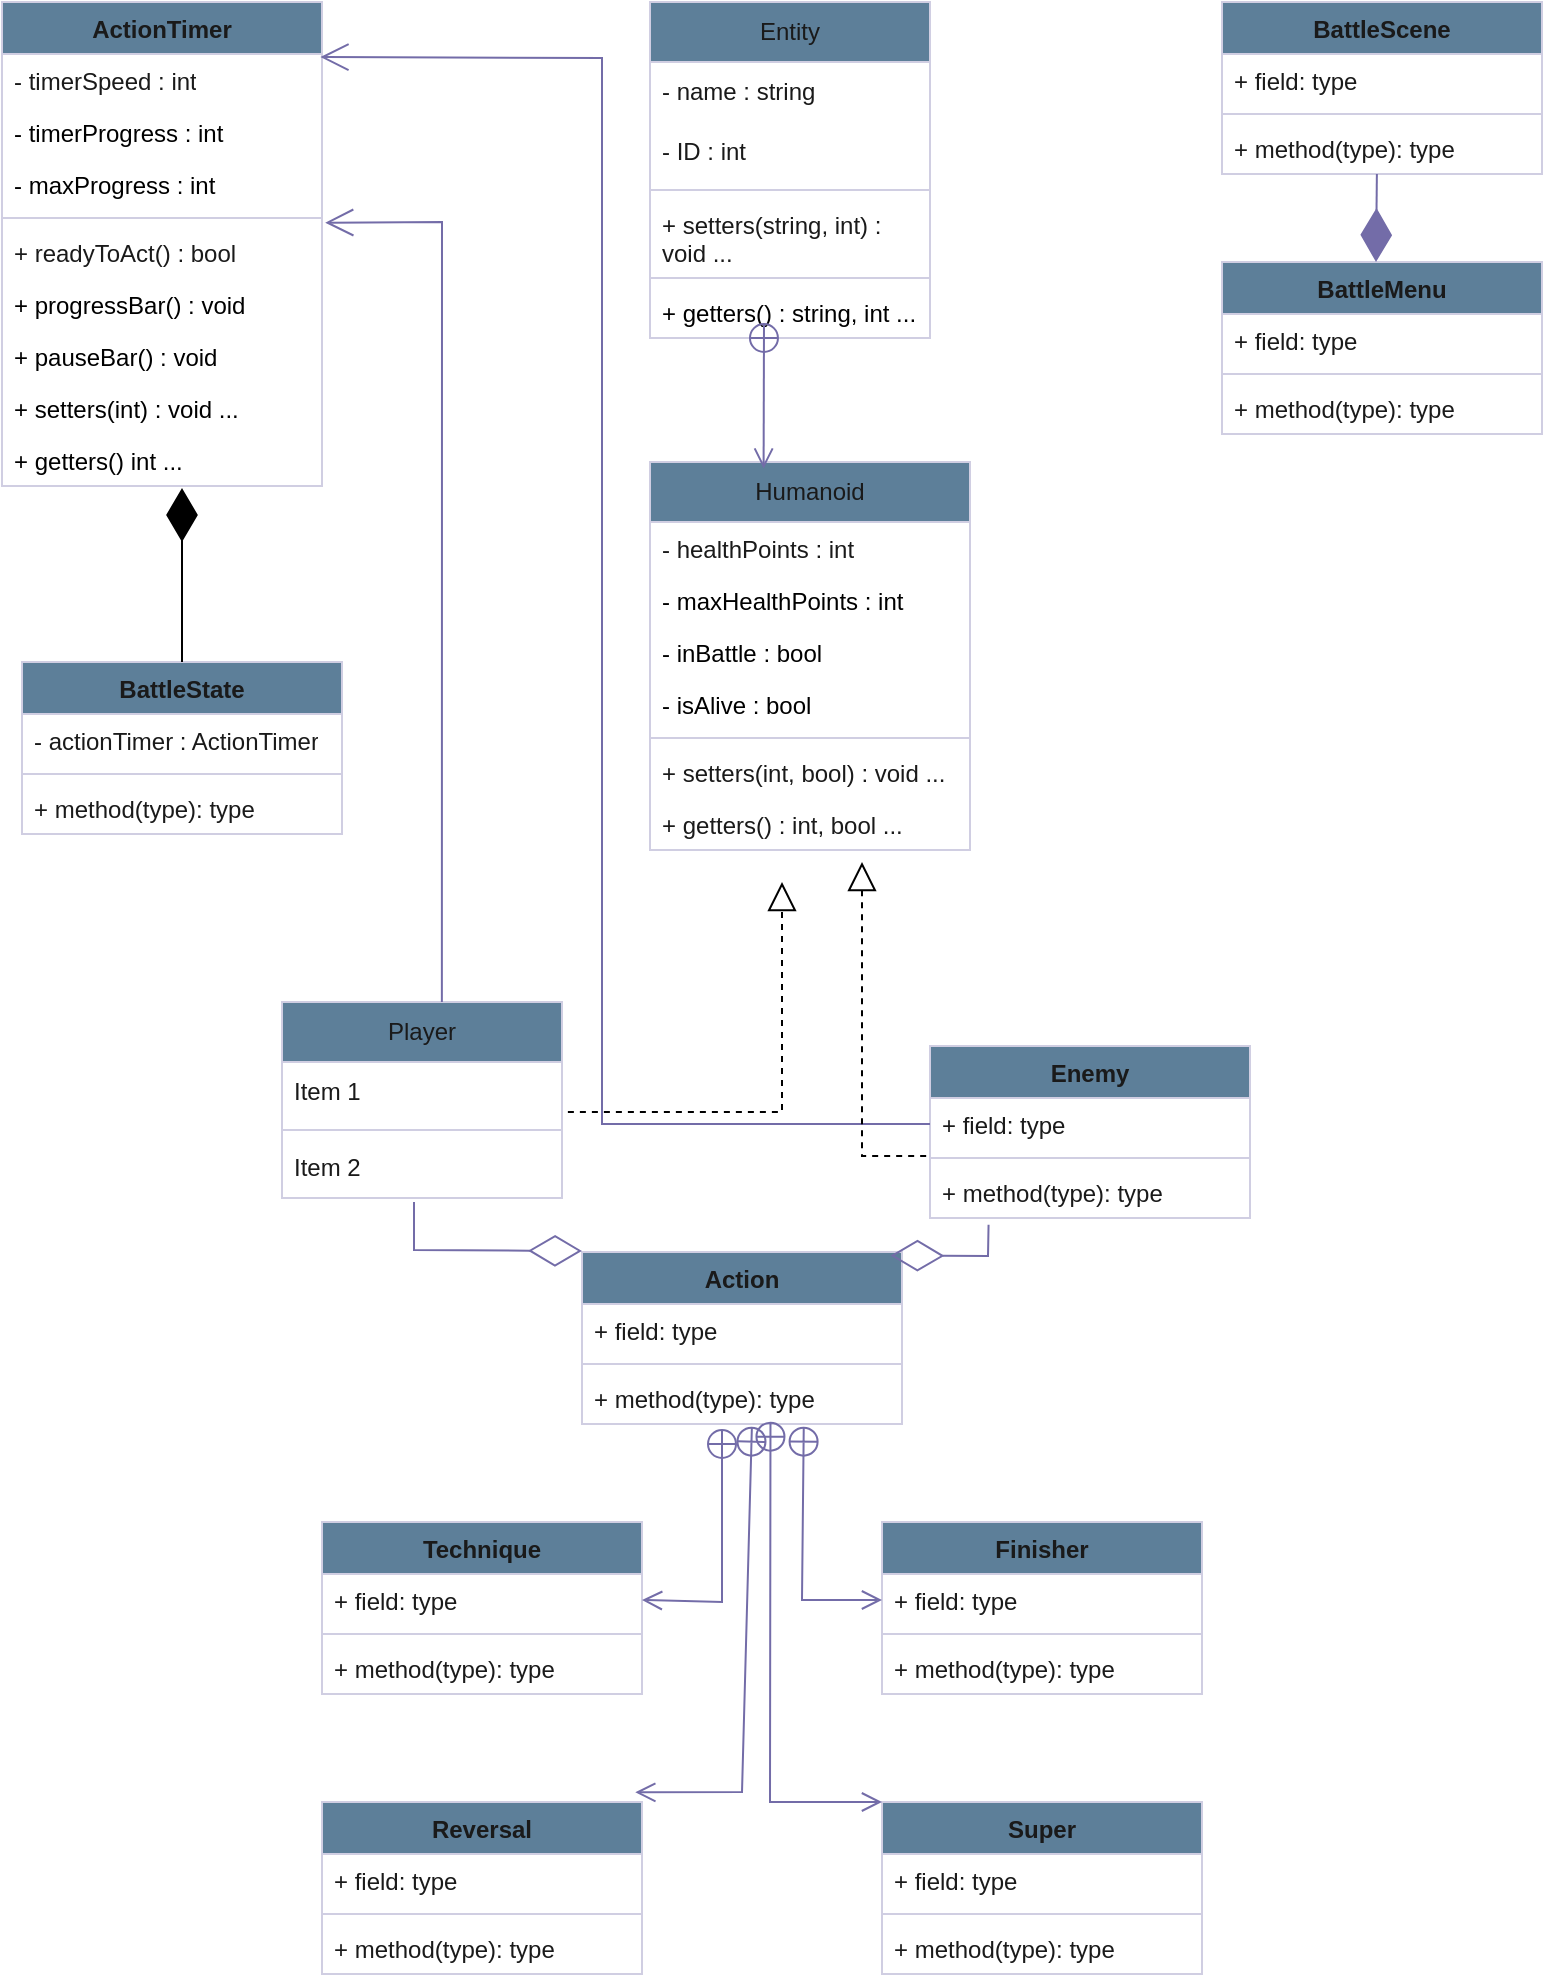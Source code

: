 <mxfile version="24.5.4" type="github">
  <diagram id="C5RBs43oDa-KdzZeNtuy" name="Page-1">
    <mxGraphModel dx="942" dy="547" grid="1" gridSize="10" guides="1" tooltips="1" connect="1" arrows="1" fold="1" page="1" pageScale="1" pageWidth="827" pageHeight="1169" math="0" shadow="0">
      <root>
        <mxCell id="WIyWlLk6GJQsqaUBKTNV-0" />
        <mxCell id="WIyWlLk6GJQsqaUBKTNV-1" parent="WIyWlLk6GJQsqaUBKTNV-0" />
        <mxCell id="9B6hqq46c9PQC_HTe1Y8-0" value="Entity" style="swimlane;fontStyle=0;childLayout=stackLayout;horizontal=1;startSize=30;horizontalStack=0;resizeParent=1;resizeParentMax=0;resizeLast=0;collapsible=1;marginBottom=0;whiteSpace=wrap;html=1;labelBackgroundColor=none;fillColor=#5D7F99;strokeColor=#D0CEE2;fontColor=#1A1A1A;" parent="WIyWlLk6GJQsqaUBKTNV-1" vertex="1">
          <mxGeometry x="344" y="20" width="140" height="168" as="geometry" />
        </mxCell>
        <mxCell id="9B6hqq46c9PQC_HTe1Y8-1" value="- name : string" style="text;strokeColor=none;fillColor=none;align=left;verticalAlign=middle;spacingLeft=4;spacingRight=4;overflow=hidden;points=[[0,0.5],[1,0.5]];portConstraint=eastwest;rotatable=0;whiteSpace=wrap;html=1;labelBackgroundColor=none;fontColor=#1A1A1A;" parent="9B6hqq46c9PQC_HTe1Y8-0" vertex="1">
          <mxGeometry y="30" width="140" height="30" as="geometry" />
        </mxCell>
        <mxCell id="9B6hqq46c9PQC_HTe1Y8-2" value="- ID : int" style="text;strokeColor=none;fillColor=none;align=left;verticalAlign=middle;spacingLeft=4;spacingRight=4;overflow=hidden;points=[[0,0.5],[1,0.5]];portConstraint=eastwest;rotatable=0;whiteSpace=wrap;html=1;labelBackgroundColor=none;fontColor=#1A1A1A;" parent="9B6hqq46c9PQC_HTe1Y8-0" vertex="1">
          <mxGeometry y="60" width="140" height="30" as="geometry" />
        </mxCell>
        <mxCell id="HBYv9vQ9jZIrCpuMSbVf-1" value="" style="line;strokeWidth=1;fillColor=none;align=left;verticalAlign=middle;spacingTop=-1;spacingLeft=3;spacingRight=3;rotatable=0;labelPosition=right;points=[];portConstraint=eastwest;strokeColor=inherit;" vertex="1" parent="9B6hqq46c9PQC_HTe1Y8-0">
          <mxGeometry y="90" width="140" height="8" as="geometry" />
        </mxCell>
        <mxCell id="9B6hqq46c9PQC_HTe1Y8-13" value="+ setters(string, int) : void ..." style="text;strokeColor=none;fillColor=none;align=left;verticalAlign=top;spacingLeft=4;spacingRight=4;overflow=hidden;rotatable=0;points=[[0,0.5],[1,0.5]];portConstraint=eastwest;whiteSpace=wrap;html=1;labelBackgroundColor=none;fontColor=#1A1A1A;" parent="9B6hqq46c9PQC_HTe1Y8-0" vertex="1">
          <mxGeometry y="98" width="140" height="36" as="geometry" />
        </mxCell>
        <mxCell id="9B6hqq46c9PQC_HTe1Y8-33" value="" style="line;strokeWidth=1;fillColor=none;align=left;verticalAlign=middle;spacingTop=-1;spacingLeft=3;spacingRight=3;rotatable=0;labelPosition=right;points=[];portConstraint=eastwest;strokeColor=inherit;fontColor=#1A1A1A;" parent="9B6hqq46c9PQC_HTe1Y8-0" vertex="1">
          <mxGeometry y="134" width="140" height="8" as="geometry" />
        </mxCell>
        <mxCell id="HBYv9vQ9jZIrCpuMSbVf-0" value="+ getters() : string, int ..." style="text;strokeColor=none;fillColor=none;align=left;verticalAlign=top;spacingLeft=4;spacingRight=4;overflow=hidden;rotatable=0;points=[[0,0.5],[1,0.5]];portConstraint=eastwest;whiteSpace=wrap;html=1;" vertex="1" parent="9B6hqq46c9PQC_HTe1Y8-0">
          <mxGeometry y="142" width="140" height="26" as="geometry" />
        </mxCell>
        <mxCell id="9B6hqq46c9PQC_HTe1Y8-4" value="Humanoid" style="swimlane;fontStyle=0;childLayout=stackLayout;horizontal=1;startSize=30;horizontalStack=0;resizeParent=1;resizeParentMax=0;resizeLast=0;collapsible=1;marginBottom=0;whiteSpace=wrap;html=1;labelBackgroundColor=none;fillColor=#5D7F99;strokeColor=#D0CEE2;fontColor=#1A1A1A;" parent="WIyWlLk6GJQsqaUBKTNV-1" vertex="1">
          <mxGeometry x="344" y="250" width="160" height="194" as="geometry" />
        </mxCell>
        <mxCell id="9B6hqq46c9PQC_HTe1Y8-12" value="- healthPoints : int" style="text;strokeColor=none;fillColor=none;align=left;verticalAlign=top;spacingLeft=4;spacingRight=4;overflow=hidden;rotatable=0;points=[[0,0.5],[1,0.5]];portConstraint=eastwest;whiteSpace=wrap;html=1;labelBackgroundColor=none;fontColor=#1A1A1A;" parent="9B6hqq46c9PQC_HTe1Y8-4" vertex="1">
          <mxGeometry y="30" width="160" height="26" as="geometry" />
        </mxCell>
        <mxCell id="HBYv9vQ9jZIrCpuMSbVf-2" value="- maxHealthPoints : int" style="text;strokeColor=none;fillColor=none;align=left;verticalAlign=top;spacingLeft=4;spacingRight=4;overflow=hidden;rotatable=0;points=[[0,0.5],[1,0.5]];portConstraint=eastwest;whiteSpace=wrap;html=1;" vertex="1" parent="9B6hqq46c9PQC_HTe1Y8-4">
          <mxGeometry y="56" width="160" height="26" as="geometry" />
        </mxCell>
        <mxCell id="HBYv9vQ9jZIrCpuMSbVf-3" value="- inBattle : bool" style="text;strokeColor=none;fillColor=none;align=left;verticalAlign=top;spacingLeft=4;spacingRight=4;overflow=hidden;rotatable=0;points=[[0,0.5],[1,0.5]];portConstraint=eastwest;whiteSpace=wrap;html=1;" vertex="1" parent="9B6hqq46c9PQC_HTe1Y8-4">
          <mxGeometry y="82" width="160" height="26" as="geometry" />
        </mxCell>
        <mxCell id="HBYv9vQ9jZIrCpuMSbVf-4" value="- isAlive : bool" style="text;strokeColor=none;fillColor=none;align=left;verticalAlign=top;spacingLeft=4;spacingRight=4;overflow=hidden;rotatable=0;points=[[0,0.5],[1,0.5]];portConstraint=eastwest;whiteSpace=wrap;html=1;" vertex="1" parent="9B6hqq46c9PQC_HTe1Y8-4">
          <mxGeometry y="108" width="160" height="26" as="geometry" />
        </mxCell>
        <mxCell id="9B6hqq46c9PQC_HTe1Y8-35" value="" style="line;strokeWidth=1;fillColor=none;align=left;verticalAlign=middle;spacingTop=-1;spacingLeft=3;spacingRight=3;rotatable=0;labelPosition=right;points=[];portConstraint=eastwest;strokeColor=inherit;fontColor=#1A1A1A;" parent="9B6hqq46c9PQC_HTe1Y8-4" vertex="1">
          <mxGeometry y="134" width="160" height="8" as="geometry" />
        </mxCell>
        <mxCell id="9B6hqq46c9PQC_HTe1Y8-19" value="+ setters(int, bool) : void ..." style="text;strokeColor=none;fillColor=none;align=left;verticalAlign=top;spacingLeft=4;spacingRight=4;overflow=hidden;rotatable=0;points=[[0,0.5],[1,0.5]];portConstraint=eastwest;whiteSpace=wrap;html=1;labelBackgroundColor=none;fontColor=#1A1A1A;" parent="9B6hqq46c9PQC_HTe1Y8-4" vertex="1">
          <mxGeometry y="142" width="160" height="26" as="geometry" />
        </mxCell>
        <mxCell id="9B6hqq46c9PQC_HTe1Y8-17" value="+ getters() : int, bool ..." style="text;strokeColor=none;fillColor=none;align=left;verticalAlign=top;spacingLeft=4;spacingRight=4;overflow=hidden;rotatable=0;points=[[0,0.5],[1,0.5]];portConstraint=eastwest;whiteSpace=wrap;html=1;labelBackgroundColor=none;fontColor=#1A1A1A;" parent="9B6hqq46c9PQC_HTe1Y8-4" vertex="1">
          <mxGeometry y="168" width="160" height="26" as="geometry" />
        </mxCell>
        <mxCell id="9B6hqq46c9PQC_HTe1Y8-8" value="Player" style="swimlane;fontStyle=0;childLayout=stackLayout;horizontal=1;startSize=30;horizontalStack=0;resizeParent=1;resizeParentMax=0;resizeLast=0;collapsible=1;marginBottom=0;whiteSpace=wrap;html=1;labelBackgroundColor=none;fillColor=#5D7F99;strokeColor=#D0CEE2;fontColor=#1A1A1A;" parent="WIyWlLk6GJQsqaUBKTNV-1" vertex="1">
          <mxGeometry x="160" y="520" width="140" height="98" as="geometry" />
        </mxCell>
        <mxCell id="9B6hqq46c9PQC_HTe1Y8-9" value="Item 1" style="text;strokeColor=none;fillColor=none;align=left;verticalAlign=middle;spacingLeft=4;spacingRight=4;overflow=hidden;points=[[0,0.5],[1,0.5]];portConstraint=eastwest;rotatable=0;whiteSpace=wrap;html=1;labelBackgroundColor=none;fontColor=#1A1A1A;" parent="9B6hqq46c9PQC_HTe1Y8-8" vertex="1">
          <mxGeometry y="30" width="140" height="30" as="geometry" />
        </mxCell>
        <mxCell id="9B6hqq46c9PQC_HTe1Y8-36" value="" style="line;strokeWidth=1;fillColor=none;align=left;verticalAlign=middle;spacingTop=-1;spacingLeft=3;spacingRight=3;rotatable=0;labelPosition=right;points=[];portConstraint=eastwest;strokeColor=inherit;fontColor=#1A1A1A;" parent="9B6hqq46c9PQC_HTe1Y8-8" vertex="1">
          <mxGeometry y="60" width="140" height="8" as="geometry" />
        </mxCell>
        <mxCell id="9B6hqq46c9PQC_HTe1Y8-10" value="Item 2" style="text;strokeColor=none;fillColor=none;align=left;verticalAlign=middle;spacingLeft=4;spacingRight=4;overflow=hidden;points=[[0,0.5],[1,0.5]];portConstraint=eastwest;rotatable=0;whiteSpace=wrap;html=1;labelBackgroundColor=none;fontColor=#1A1A1A;" parent="9B6hqq46c9PQC_HTe1Y8-8" vertex="1">
          <mxGeometry y="68" width="140" height="30" as="geometry" />
        </mxCell>
        <mxCell id="9B6hqq46c9PQC_HTe1Y8-24" value="" style="endArrow=open;startArrow=circlePlus;endFill=0;startFill=0;endSize=8;html=1;rounded=0;strokeColor=#736CA8;fontColor=#1A1A1A;entryX=0.355;entryY=0.017;entryDx=0;entryDy=0;entryPerimeter=0;" parent="WIyWlLk6GJQsqaUBKTNV-1" target="9B6hqq46c9PQC_HTe1Y8-4" edge="1">
          <mxGeometry width="160" relative="1" as="geometry">
            <mxPoint x="401" y="180" as="sourcePoint" />
            <mxPoint x="560" y="214" as="targetPoint" />
          </mxGeometry>
        </mxCell>
        <mxCell id="9B6hqq46c9PQC_HTe1Y8-25" value="BattleMenu" style="swimlane;fontStyle=1;align=center;verticalAlign=top;childLayout=stackLayout;horizontal=1;startSize=26;horizontalStack=0;resizeParent=1;resizeParentMax=0;resizeLast=0;collapsible=1;marginBottom=0;whiteSpace=wrap;html=1;strokeColor=#D0CEE2;fontColor=#1A1A1A;fillColor=#5D7F99;" parent="WIyWlLk6GJQsqaUBKTNV-1" vertex="1">
          <mxGeometry x="630" y="150" width="160" height="86" as="geometry" />
        </mxCell>
        <mxCell id="9B6hqq46c9PQC_HTe1Y8-26" value="+ field: type" style="text;strokeColor=none;fillColor=none;align=left;verticalAlign=top;spacingLeft=4;spacingRight=4;overflow=hidden;rotatable=0;points=[[0,0.5],[1,0.5]];portConstraint=eastwest;whiteSpace=wrap;html=1;fontColor=#1A1A1A;" parent="9B6hqq46c9PQC_HTe1Y8-25" vertex="1">
          <mxGeometry y="26" width="160" height="26" as="geometry" />
        </mxCell>
        <mxCell id="9B6hqq46c9PQC_HTe1Y8-27" value="" style="line;strokeWidth=1;fillColor=none;align=left;verticalAlign=middle;spacingTop=-1;spacingLeft=3;spacingRight=3;rotatable=0;labelPosition=right;points=[];portConstraint=eastwest;strokeColor=inherit;fontColor=#1A1A1A;" parent="9B6hqq46c9PQC_HTe1Y8-25" vertex="1">
          <mxGeometry y="52" width="160" height="8" as="geometry" />
        </mxCell>
        <mxCell id="9B6hqq46c9PQC_HTe1Y8-28" value="+ method(type): type" style="text;strokeColor=none;fillColor=none;align=left;verticalAlign=top;spacingLeft=4;spacingRight=4;overflow=hidden;rotatable=0;points=[[0,0.5],[1,0.5]];portConstraint=eastwest;whiteSpace=wrap;html=1;fontColor=#1A1A1A;" parent="9B6hqq46c9PQC_HTe1Y8-25" vertex="1">
          <mxGeometry y="60" width="160" height="26" as="geometry" />
        </mxCell>
        <mxCell id="9B6hqq46c9PQC_HTe1Y8-29" value="Enemy" style="swimlane;fontStyle=1;align=center;verticalAlign=top;childLayout=stackLayout;horizontal=1;startSize=26;horizontalStack=0;resizeParent=1;resizeParentMax=0;resizeLast=0;collapsible=1;marginBottom=0;whiteSpace=wrap;html=1;strokeColor=#D0CEE2;fontColor=#1A1A1A;fillColor=#5D7F99;" parent="WIyWlLk6GJQsqaUBKTNV-1" vertex="1">
          <mxGeometry x="484" y="542" width="160" height="86" as="geometry" />
        </mxCell>
        <mxCell id="9B6hqq46c9PQC_HTe1Y8-30" value="+ field: type" style="text;strokeColor=none;fillColor=none;align=left;verticalAlign=top;spacingLeft=4;spacingRight=4;overflow=hidden;rotatable=0;points=[[0,0.5],[1,0.5]];portConstraint=eastwest;whiteSpace=wrap;html=1;fontColor=#1A1A1A;" parent="9B6hqq46c9PQC_HTe1Y8-29" vertex="1">
          <mxGeometry y="26" width="160" height="26" as="geometry" />
        </mxCell>
        <mxCell id="9B6hqq46c9PQC_HTe1Y8-31" value="" style="line;strokeWidth=1;fillColor=none;align=left;verticalAlign=middle;spacingTop=-1;spacingLeft=3;spacingRight=3;rotatable=0;labelPosition=right;points=[];portConstraint=eastwest;strokeColor=inherit;fontColor=#1A1A1A;" parent="9B6hqq46c9PQC_HTe1Y8-29" vertex="1">
          <mxGeometry y="52" width="160" height="8" as="geometry" />
        </mxCell>
        <mxCell id="9B6hqq46c9PQC_HTe1Y8-32" value="+ method(type): type" style="text;strokeColor=none;fillColor=none;align=left;verticalAlign=top;spacingLeft=4;spacingRight=4;overflow=hidden;rotatable=0;points=[[0,0.5],[1,0.5]];portConstraint=eastwest;whiteSpace=wrap;html=1;fontColor=#1A1A1A;" parent="9B6hqq46c9PQC_HTe1Y8-29" vertex="1">
          <mxGeometry y="60" width="160" height="26" as="geometry" />
        </mxCell>
        <mxCell id="9B6hqq46c9PQC_HTe1Y8-37" value="ActionTimer" style="swimlane;fontStyle=1;align=center;verticalAlign=top;childLayout=stackLayout;horizontal=1;startSize=26;horizontalStack=0;resizeParent=1;resizeParentMax=0;resizeLast=0;collapsible=1;marginBottom=0;whiteSpace=wrap;html=1;strokeColor=#D0CEE2;fontColor=#1A1A1A;fillColor=#5D7F99;" parent="WIyWlLk6GJQsqaUBKTNV-1" vertex="1">
          <mxGeometry x="20" y="20" width="160" height="242" as="geometry" />
        </mxCell>
        <mxCell id="9B6hqq46c9PQC_HTe1Y8-38" value="- timerSpeed : int&lt;div&gt;&lt;br&gt;&lt;/div&gt;" style="text;strokeColor=none;fillColor=none;align=left;verticalAlign=top;spacingLeft=4;spacingRight=4;overflow=hidden;rotatable=0;points=[[0,0.5],[1,0.5]];portConstraint=eastwest;whiteSpace=wrap;html=1;fontColor=#1A1A1A;" parent="9B6hqq46c9PQC_HTe1Y8-37" vertex="1">
          <mxGeometry y="26" width="160" height="26" as="geometry" />
        </mxCell>
        <mxCell id="1IAf2qQG_lPOAag8MOb_-2" value="- timerProgress : int" style="text;strokeColor=none;fillColor=none;align=left;verticalAlign=top;spacingLeft=4;spacingRight=4;overflow=hidden;rotatable=0;points=[[0,0.5],[1,0.5]];portConstraint=eastwest;whiteSpace=wrap;html=1;" parent="9B6hqq46c9PQC_HTe1Y8-37" vertex="1">
          <mxGeometry y="52" width="160" height="26" as="geometry" />
        </mxCell>
        <mxCell id="1IAf2qQG_lPOAag8MOb_-3" value="- maxProgress : int" style="text;strokeColor=none;fillColor=none;align=left;verticalAlign=top;spacingLeft=4;spacingRight=4;overflow=hidden;rotatable=0;points=[[0,0.5],[1,0.5]];portConstraint=eastwest;whiteSpace=wrap;html=1;" parent="9B6hqq46c9PQC_HTe1Y8-37" vertex="1">
          <mxGeometry y="78" width="160" height="26" as="geometry" />
        </mxCell>
        <mxCell id="9B6hqq46c9PQC_HTe1Y8-39" value="" style="line;strokeWidth=1;fillColor=none;align=left;verticalAlign=middle;spacingTop=-1;spacingLeft=3;spacingRight=3;rotatable=0;labelPosition=right;points=[];portConstraint=eastwest;strokeColor=inherit;fontColor=#1A1A1A;" parent="9B6hqq46c9PQC_HTe1Y8-37" vertex="1">
          <mxGeometry y="104" width="160" height="8" as="geometry" />
        </mxCell>
        <mxCell id="9B6hqq46c9PQC_HTe1Y8-40" value="+ readyToAct() : bool" style="text;strokeColor=none;fillColor=none;align=left;verticalAlign=top;spacingLeft=4;spacingRight=4;overflow=hidden;rotatable=0;points=[[0,0.5],[1,0.5]];portConstraint=eastwest;whiteSpace=wrap;html=1;fontColor=#1A1A1A;" parent="9B6hqq46c9PQC_HTe1Y8-37" vertex="1">
          <mxGeometry y="112" width="160" height="26" as="geometry" />
        </mxCell>
        <mxCell id="1IAf2qQG_lPOAag8MOb_-0" value="+ progressBar() : void" style="text;strokeColor=none;fillColor=none;align=left;verticalAlign=top;spacingLeft=4;spacingRight=4;overflow=hidden;rotatable=0;points=[[0,0.5],[1,0.5]];portConstraint=eastwest;whiteSpace=wrap;html=1;" parent="9B6hqq46c9PQC_HTe1Y8-37" vertex="1">
          <mxGeometry y="138" width="160" height="26" as="geometry" />
        </mxCell>
        <mxCell id="1IAf2qQG_lPOAag8MOb_-1" value="+ pauseBar() : void" style="text;strokeColor=none;fillColor=none;align=left;verticalAlign=top;spacingLeft=4;spacingRight=4;overflow=hidden;rotatable=0;points=[[0,0.5],[1,0.5]];portConstraint=eastwest;whiteSpace=wrap;html=1;" parent="9B6hqq46c9PQC_HTe1Y8-37" vertex="1">
          <mxGeometry y="164" width="160" height="26" as="geometry" />
        </mxCell>
        <mxCell id="1IAf2qQG_lPOAag8MOb_-4" value="+ setters(int) : void ..." style="text;strokeColor=none;fillColor=none;align=left;verticalAlign=top;spacingLeft=4;spacingRight=4;overflow=hidden;rotatable=0;points=[[0,0.5],[1,0.5]];portConstraint=eastwest;whiteSpace=wrap;html=1;" parent="9B6hqq46c9PQC_HTe1Y8-37" vertex="1">
          <mxGeometry y="190" width="160" height="26" as="geometry" />
        </mxCell>
        <mxCell id="1IAf2qQG_lPOAag8MOb_-6" value="+ getters() int ..." style="text;strokeColor=none;fillColor=none;align=left;verticalAlign=top;spacingLeft=4;spacingRight=4;overflow=hidden;rotatable=0;points=[[0,0.5],[1,0.5]];portConstraint=eastwest;whiteSpace=wrap;html=1;" parent="9B6hqq46c9PQC_HTe1Y8-37" vertex="1">
          <mxGeometry y="216" width="160" height="26" as="geometry" />
        </mxCell>
        <mxCell id="9B6hqq46c9PQC_HTe1Y8-41" value="Action" style="swimlane;fontStyle=1;align=center;verticalAlign=top;childLayout=stackLayout;horizontal=1;startSize=26;horizontalStack=0;resizeParent=1;resizeParentMax=0;resizeLast=0;collapsible=1;marginBottom=0;whiteSpace=wrap;html=1;strokeColor=#D0CEE2;fontColor=#1A1A1A;fillColor=#5D7F99;" parent="WIyWlLk6GJQsqaUBKTNV-1" vertex="1">
          <mxGeometry x="310" y="645" width="160" height="86" as="geometry" />
        </mxCell>
        <mxCell id="9B6hqq46c9PQC_HTe1Y8-42" value="+ field: type" style="text;strokeColor=none;fillColor=none;align=left;verticalAlign=top;spacingLeft=4;spacingRight=4;overflow=hidden;rotatable=0;points=[[0,0.5],[1,0.5]];portConstraint=eastwest;whiteSpace=wrap;html=1;fontColor=#1A1A1A;" parent="9B6hqq46c9PQC_HTe1Y8-41" vertex="1">
          <mxGeometry y="26" width="160" height="26" as="geometry" />
        </mxCell>
        <mxCell id="9B6hqq46c9PQC_HTe1Y8-43" value="" style="line;strokeWidth=1;fillColor=none;align=left;verticalAlign=middle;spacingTop=-1;spacingLeft=3;spacingRight=3;rotatable=0;labelPosition=right;points=[];portConstraint=eastwest;strokeColor=inherit;fontColor=#1A1A1A;" parent="9B6hqq46c9PQC_HTe1Y8-41" vertex="1">
          <mxGeometry y="52" width="160" height="8" as="geometry" />
        </mxCell>
        <mxCell id="9B6hqq46c9PQC_HTe1Y8-44" value="+ method(type): type" style="text;strokeColor=none;fillColor=none;align=left;verticalAlign=top;spacingLeft=4;spacingRight=4;overflow=hidden;rotatable=0;points=[[0,0.5],[1,0.5]];portConstraint=eastwest;whiteSpace=wrap;html=1;fontColor=#1A1A1A;" parent="9B6hqq46c9PQC_HTe1Y8-41" vertex="1">
          <mxGeometry y="60" width="160" height="26" as="geometry" />
        </mxCell>
        <mxCell id="9B6hqq46c9PQC_HTe1Y8-45" value="" style="endArrow=diamondThin;endFill=0;endSize=24;html=1;rounded=0;strokeColor=#736CA8;fontColor=#1A1A1A;entryX=0;entryY=0;entryDx=0;entryDy=0;" parent="WIyWlLk6GJQsqaUBKTNV-1" edge="1">
          <mxGeometry width="160" relative="1" as="geometry">
            <mxPoint x="226" y="620" as="sourcePoint" />
            <mxPoint x="310" y="644.49" as="targetPoint" />
            <Array as="points">
              <mxPoint x="226" y="644" />
            </Array>
          </mxGeometry>
        </mxCell>
        <mxCell id="9B6hqq46c9PQC_HTe1Y8-46" value="" style="endArrow=diamondThin;endFill=0;endSize=24;html=1;rounded=0;strokeColor=#736CA8;fontColor=#1A1A1A;exitX=0.183;exitY=1.128;exitDx=0;exitDy=0;exitPerimeter=0;entryX=0.964;entryY=0.021;entryDx=0;entryDy=0;entryPerimeter=0;" parent="WIyWlLk6GJQsqaUBKTNV-1" source="9B6hqq46c9PQC_HTe1Y8-32" target="9B6hqq46c9PQC_HTe1Y8-41" edge="1">
          <mxGeometry width="160" relative="1" as="geometry">
            <mxPoint x="350" y="630" as="sourcePoint" />
            <mxPoint x="470" y="640" as="targetPoint" />
            <Array as="points">
              <mxPoint x="513" y="647" />
            </Array>
          </mxGeometry>
        </mxCell>
        <mxCell id="9B6hqq46c9PQC_HTe1Y8-51" value="Technique" style="swimlane;fontStyle=1;align=center;verticalAlign=top;childLayout=stackLayout;horizontal=1;startSize=26;horizontalStack=0;resizeParent=1;resizeParentMax=0;resizeLast=0;collapsible=1;marginBottom=0;whiteSpace=wrap;html=1;strokeColor=#D0CEE2;fontColor=#1A1A1A;fillColor=#5D7F99;" parent="WIyWlLk6GJQsqaUBKTNV-1" vertex="1">
          <mxGeometry x="180" y="780" width="160" height="86" as="geometry" />
        </mxCell>
        <mxCell id="9B6hqq46c9PQC_HTe1Y8-52" value="+ field: type" style="text;strokeColor=none;fillColor=none;align=left;verticalAlign=top;spacingLeft=4;spacingRight=4;overflow=hidden;rotatable=0;points=[[0,0.5],[1,0.5]];portConstraint=eastwest;whiteSpace=wrap;html=1;fontColor=#1A1A1A;" parent="9B6hqq46c9PQC_HTe1Y8-51" vertex="1">
          <mxGeometry y="26" width="160" height="26" as="geometry" />
        </mxCell>
        <mxCell id="9B6hqq46c9PQC_HTe1Y8-53" value="" style="line;strokeWidth=1;fillColor=none;align=left;verticalAlign=middle;spacingTop=-1;spacingLeft=3;spacingRight=3;rotatable=0;labelPosition=right;points=[];portConstraint=eastwest;strokeColor=inherit;fontColor=#1A1A1A;" parent="9B6hqq46c9PQC_HTe1Y8-51" vertex="1">
          <mxGeometry y="52" width="160" height="8" as="geometry" />
        </mxCell>
        <mxCell id="9B6hqq46c9PQC_HTe1Y8-54" value="+ method(type): type" style="text;strokeColor=none;fillColor=none;align=left;verticalAlign=top;spacingLeft=4;spacingRight=4;overflow=hidden;rotatable=0;points=[[0,0.5],[1,0.5]];portConstraint=eastwest;whiteSpace=wrap;html=1;fontColor=#1A1A1A;" parent="9B6hqq46c9PQC_HTe1Y8-51" vertex="1">
          <mxGeometry y="60" width="160" height="26" as="geometry" />
        </mxCell>
        <mxCell id="9B6hqq46c9PQC_HTe1Y8-55" value="Finisher" style="swimlane;fontStyle=1;align=center;verticalAlign=top;childLayout=stackLayout;horizontal=1;startSize=26;horizontalStack=0;resizeParent=1;resizeParentMax=0;resizeLast=0;collapsible=1;marginBottom=0;whiteSpace=wrap;html=1;strokeColor=#D0CEE2;fontColor=#1A1A1A;fillColor=#5D7F99;" parent="WIyWlLk6GJQsqaUBKTNV-1" vertex="1">
          <mxGeometry x="460" y="780" width="160" height="86" as="geometry" />
        </mxCell>
        <mxCell id="9B6hqq46c9PQC_HTe1Y8-56" value="+ field: type" style="text;strokeColor=none;fillColor=none;align=left;verticalAlign=top;spacingLeft=4;spacingRight=4;overflow=hidden;rotatable=0;points=[[0,0.5],[1,0.5]];portConstraint=eastwest;whiteSpace=wrap;html=1;fontColor=#1A1A1A;" parent="9B6hqq46c9PQC_HTe1Y8-55" vertex="1">
          <mxGeometry y="26" width="160" height="26" as="geometry" />
        </mxCell>
        <mxCell id="9B6hqq46c9PQC_HTe1Y8-57" value="" style="line;strokeWidth=1;fillColor=none;align=left;verticalAlign=middle;spacingTop=-1;spacingLeft=3;spacingRight=3;rotatable=0;labelPosition=right;points=[];portConstraint=eastwest;strokeColor=inherit;fontColor=#1A1A1A;" parent="9B6hqq46c9PQC_HTe1Y8-55" vertex="1">
          <mxGeometry y="52" width="160" height="8" as="geometry" />
        </mxCell>
        <mxCell id="9B6hqq46c9PQC_HTe1Y8-58" value="+ method(type): type" style="text;strokeColor=none;fillColor=none;align=left;verticalAlign=top;spacingLeft=4;spacingRight=4;overflow=hidden;rotatable=0;points=[[0,0.5],[1,0.5]];portConstraint=eastwest;whiteSpace=wrap;html=1;fontColor=#1A1A1A;" parent="9B6hqq46c9PQC_HTe1Y8-55" vertex="1">
          <mxGeometry y="60" width="160" height="26" as="geometry" />
        </mxCell>
        <mxCell id="9B6hqq46c9PQC_HTe1Y8-59" value="Reversal" style="swimlane;fontStyle=1;align=center;verticalAlign=top;childLayout=stackLayout;horizontal=1;startSize=26;horizontalStack=0;resizeParent=1;resizeParentMax=0;resizeLast=0;collapsible=1;marginBottom=0;whiteSpace=wrap;html=1;strokeColor=#D0CEE2;fontColor=#1A1A1A;fillColor=#5D7F99;" parent="WIyWlLk6GJQsqaUBKTNV-1" vertex="1">
          <mxGeometry x="180" y="920" width="160" height="86" as="geometry" />
        </mxCell>
        <mxCell id="9B6hqq46c9PQC_HTe1Y8-60" value="+ field: type" style="text;strokeColor=none;fillColor=none;align=left;verticalAlign=top;spacingLeft=4;spacingRight=4;overflow=hidden;rotatable=0;points=[[0,0.5],[1,0.5]];portConstraint=eastwest;whiteSpace=wrap;html=1;fontColor=#1A1A1A;" parent="9B6hqq46c9PQC_HTe1Y8-59" vertex="1">
          <mxGeometry y="26" width="160" height="26" as="geometry" />
        </mxCell>
        <mxCell id="9B6hqq46c9PQC_HTe1Y8-61" value="" style="line;strokeWidth=1;fillColor=none;align=left;verticalAlign=middle;spacingTop=-1;spacingLeft=3;spacingRight=3;rotatable=0;labelPosition=right;points=[];portConstraint=eastwest;strokeColor=inherit;fontColor=#1A1A1A;" parent="9B6hqq46c9PQC_HTe1Y8-59" vertex="1">
          <mxGeometry y="52" width="160" height="8" as="geometry" />
        </mxCell>
        <mxCell id="9B6hqq46c9PQC_HTe1Y8-62" value="+ method(type): type" style="text;strokeColor=none;fillColor=none;align=left;verticalAlign=top;spacingLeft=4;spacingRight=4;overflow=hidden;rotatable=0;points=[[0,0.5],[1,0.5]];portConstraint=eastwest;whiteSpace=wrap;html=1;fontColor=#1A1A1A;" parent="9B6hqq46c9PQC_HTe1Y8-59" vertex="1">
          <mxGeometry y="60" width="160" height="26" as="geometry" />
        </mxCell>
        <mxCell id="9B6hqq46c9PQC_HTe1Y8-63" value="Super" style="swimlane;fontStyle=1;align=center;verticalAlign=top;childLayout=stackLayout;horizontal=1;startSize=26;horizontalStack=0;resizeParent=1;resizeParentMax=0;resizeLast=0;collapsible=1;marginBottom=0;whiteSpace=wrap;html=1;strokeColor=#D0CEE2;fontColor=#1A1A1A;fillColor=#5D7F99;" parent="WIyWlLk6GJQsqaUBKTNV-1" vertex="1">
          <mxGeometry x="460" y="920" width="160" height="86" as="geometry" />
        </mxCell>
        <mxCell id="9B6hqq46c9PQC_HTe1Y8-64" value="+ field: type" style="text;strokeColor=none;fillColor=none;align=left;verticalAlign=top;spacingLeft=4;spacingRight=4;overflow=hidden;rotatable=0;points=[[0,0.5],[1,0.5]];portConstraint=eastwest;whiteSpace=wrap;html=1;fontColor=#1A1A1A;" parent="9B6hqq46c9PQC_HTe1Y8-63" vertex="1">
          <mxGeometry y="26" width="160" height="26" as="geometry" />
        </mxCell>
        <mxCell id="9B6hqq46c9PQC_HTe1Y8-65" value="" style="line;strokeWidth=1;fillColor=none;align=left;verticalAlign=middle;spacingTop=-1;spacingLeft=3;spacingRight=3;rotatable=0;labelPosition=right;points=[];portConstraint=eastwest;strokeColor=inherit;fontColor=#1A1A1A;" parent="9B6hqq46c9PQC_HTe1Y8-63" vertex="1">
          <mxGeometry y="52" width="160" height="8" as="geometry" />
        </mxCell>
        <mxCell id="9B6hqq46c9PQC_HTe1Y8-66" value="+ method(type): type" style="text;strokeColor=none;fillColor=none;align=left;verticalAlign=top;spacingLeft=4;spacingRight=4;overflow=hidden;rotatable=0;points=[[0,0.5],[1,0.5]];portConstraint=eastwest;whiteSpace=wrap;html=1;fontColor=#1A1A1A;" parent="9B6hqq46c9PQC_HTe1Y8-63" vertex="1">
          <mxGeometry y="60" width="160" height="26" as="geometry" />
        </mxCell>
        <mxCell id="9B6hqq46c9PQC_HTe1Y8-67" value="" style="endArrow=open;startArrow=circlePlus;endFill=0;startFill=0;endSize=8;html=1;rounded=0;strokeColor=#736CA8;fontColor=#1A1A1A;entryX=1;entryY=0.5;entryDx=0;entryDy=0;" parent="WIyWlLk6GJQsqaUBKTNV-1" target="9B6hqq46c9PQC_HTe1Y8-52" edge="1">
          <mxGeometry width="160" relative="1" as="geometry">
            <mxPoint x="380" y="733" as="sourcePoint" />
            <mxPoint x="510" y="800" as="targetPoint" />
            <Array as="points">
              <mxPoint x="380" y="820" />
            </Array>
          </mxGeometry>
        </mxCell>
        <mxCell id="9B6hqq46c9PQC_HTe1Y8-68" value="" style="endArrow=open;startArrow=circlePlus;endFill=0;startFill=0;endSize=8;html=1;rounded=0;strokeColor=#736CA8;fontColor=#1A1A1A;exitX=0.693;exitY=1.032;exitDx=0;exitDy=0;exitPerimeter=0;entryX=0;entryY=0.5;entryDx=0;entryDy=0;" parent="WIyWlLk6GJQsqaUBKTNV-1" source="9B6hqq46c9PQC_HTe1Y8-44" target="9B6hqq46c9PQC_HTe1Y8-56" edge="1">
          <mxGeometry width="160" relative="1" as="geometry">
            <mxPoint x="394" y="743" as="sourcePoint" />
            <mxPoint x="350" y="829" as="targetPoint" />
            <Array as="points">
              <mxPoint x="420" y="819" />
            </Array>
          </mxGeometry>
        </mxCell>
        <mxCell id="9B6hqq46c9PQC_HTe1Y8-69" value="" style="endArrow=open;startArrow=circlePlus;endFill=0;startFill=0;endSize=8;html=1;rounded=0;strokeColor=#736CA8;fontColor=#1A1A1A;exitX=0.531;exitY=1.032;exitDx=0;exitDy=0;exitPerimeter=0;entryX=0.979;entryY=-0.056;entryDx=0;entryDy=0;entryPerimeter=0;" parent="WIyWlLk6GJQsqaUBKTNV-1" source="9B6hqq46c9PQC_HTe1Y8-44" target="9B6hqq46c9PQC_HTe1Y8-59" edge="1">
          <mxGeometry width="160" relative="1" as="geometry">
            <mxPoint x="404" y="753" as="sourcePoint" />
            <mxPoint x="360" y="839" as="targetPoint" />
            <Array as="points">
              <mxPoint x="390" y="915" />
            </Array>
          </mxGeometry>
        </mxCell>
        <mxCell id="9B6hqq46c9PQC_HTe1Y8-70" value="" style="endArrow=open;startArrow=circlePlus;endFill=0;startFill=0;endSize=8;html=1;rounded=0;strokeColor=#736CA8;fontColor=#1A1A1A;exitX=0.589;exitY=0.936;exitDx=0;exitDy=0;exitPerimeter=0;entryX=0;entryY=0;entryDx=0;entryDy=0;" parent="WIyWlLk6GJQsqaUBKTNV-1" source="9B6hqq46c9PQC_HTe1Y8-44" target="9B6hqq46c9PQC_HTe1Y8-63" edge="1">
          <mxGeometry width="160" relative="1" as="geometry">
            <mxPoint x="414" y="763" as="sourcePoint" />
            <mxPoint x="370" y="849" as="targetPoint" />
            <Array as="points">
              <mxPoint x="404" y="920" />
            </Array>
          </mxGeometry>
        </mxCell>
        <mxCell id="9B6hqq46c9PQC_HTe1Y8-71" value="BattleScene" style="swimlane;fontStyle=1;align=center;verticalAlign=top;childLayout=stackLayout;horizontal=1;startSize=26;horizontalStack=0;resizeParent=1;resizeParentMax=0;resizeLast=0;collapsible=1;marginBottom=0;whiteSpace=wrap;html=1;strokeColor=#D0CEE2;fontColor=#1A1A1A;fillColor=#5D7F99;" parent="WIyWlLk6GJQsqaUBKTNV-1" vertex="1">
          <mxGeometry x="630" y="20" width="160" height="86" as="geometry" />
        </mxCell>
        <mxCell id="9B6hqq46c9PQC_HTe1Y8-72" value="+ field: type" style="text;strokeColor=none;fillColor=none;align=left;verticalAlign=top;spacingLeft=4;spacingRight=4;overflow=hidden;rotatable=0;points=[[0,0.5],[1,0.5]];portConstraint=eastwest;whiteSpace=wrap;html=1;fontColor=#1A1A1A;" parent="9B6hqq46c9PQC_HTe1Y8-71" vertex="1">
          <mxGeometry y="26" width="160" height="26" as="geometry" />
        </mxCell>
        <mxCell id="9B6hqq46c9PQC_HTe1Y8-73" value="" style="line;strokeWidth=1;fillColor=none;align=left;verticalAlign=middle;spacingTop=-1;spacingLeft=3;spacingRight=3;rotatable=0;labelPosition=right;points=[];portConstraint=eastwest;strokeColor=inherit;fontColor=#1A1A1A;" parent="9B6hqq46c9PQC_HTe1Y8-71" vertex="1">
          <mxGeometry y="52" width="160" height="8" as="geometry" />
        </mxCell>
        <mxCell id="9B6hqq46c9PQC_HTe1Y8-74" value="+ method(type): type" style="text;strokeColor=none;fillColor=none;align=left;verticalAlign=top;spacingLeft=4;spacingRight=4;overflow=hidden;rotatable=0;points=[[0,0.5],[1,0.5]];portConstraint=eastwest;whiteSpace=wrap;html=1;fontColor=#1A1A1A;" parent="9B6hqq46c9PQC_HTe1Y8-71" vertex="1">
          <mxGeometry y="60" width="160" height="26" as="geometry" />
        </mxCell>
        <mxCell id="9B6hqq46c9PQC_HTe1Y8-75" value="" style="endArrow=diamondThin;endFill=1;endSize=24;html=1;rounded=0;strokeColor=#736CA8;fontColor=#1A1A1A;exitX=0.484;exitY=1;exitDx=0;exitDy=0;exitPerimeter=0;" parent="WIyWlLk6GJQsqaUBKTNV-1" source="9B6hqq46c9PQC_HTe1Y8-74" edge="1">
          <mxGeometry width="160" relative="1" as="geometry">
            <mxPoint x="644" y="120.58" as="sourcePoint" />
            <mxPoint x="707" y="150" as="targetPoint" />
          </mxGeometry>
        </mxCell>
        <mxCell id="9B6hqq46c9PQC_HTe1Y8-76" value="" style="endArrow=open;endFill=1;endSize=12;html=1;rounded=0;strokeColor=#736CA8;fontColor=#1A1A1A;entryX=1.01;entryY=0.792;entryDx=0;entryDy=0;entryPerimeter=0;exitX=0.571;exitY=0;exitDx=0;exitDy=0;exitPerimeter=0;" parent="WIyWlLk6GJQsqaUBKTNV-1" source="9B6hqq46c9PQC_HTe1Y8-8" target="9B6hqq46c9PQC_HTe1Y8-39" edge="1">
          <mxGeometry width="160" relative="1" as="geometry">
            <mxPoint x="350" y="320" as="sourcePoint" />
            <mxPoint x="510" y="320" as="targetPoint" />
            <Array as="points">
              <mxPoint x="240" y="130" />
            </Array>
          </mxGeometry>
        </mxCell>
        <mxCell id="9B6hqq46c9PQC_HTe1Y8-77" value="" style="endArrow=open;endFill=1;endSize=12;html=1;rounded=0;strokeColor=#736CA8;fontColor=#1A1A1A;exitX=0;exitY=0.5;exitDx=0;exitDy=0;entryX=0.995;entryY=0.058;entryDx=0;entryDy=0;entryPerimeter=0;" parent="WIyWlLk6GJQsqaUBKTNV-1" source="9B6hqq46c9PQC_HTe1Y8-30" target="9B6hqq46c9PQC_HTe1Y8-38" edge="1">
          <mxGeometry width="160" relative="1" as="geometry">
            <mxPoint x="250" y="510" as="sourcePoint" />
            <mxPoint x="530" y="520" as="targetPoint" />
            <Array as="points">
              <mxPoint x="320" y="581" />
              <mxPoint x="320" y="48" />
            </Array>
          </mxGeometry>
        </mxCell>
        <mxCell id="1IAf2qQG_lPOAag8MOb_-7" value="" style="endArrow=block;dashed=1;endFill=0;endSize=12;html=1;rounded=0;exitX=1.021;exitY=0.833;exitDx=0;exitDy=0;exitPerimeter=0;" parent="WIyWlLk6GJQsqaUBKTNV-1" source="9B6hqq46c9PQC_HTe1Y8-9" edge="1">
          <mxGeometry width="160" relative="1" as="geometry">
            <mxPoint x="290" y="460" as="sourcePoint" />
            <mxPoint x="410" y="460" as="targetPoint" />
            <Array as="points">
              <mxPoint x="410" y="575" />
            </Array>
          </mxGeometry>
        </mxCell>
        <mxCell id="HBYv9vQ9jZIrCpuMSbVf-5" value="" style="endArrow=block;dashed=1;endFill=0;endSize=12;html=1;rounded=0;exitX=-0.012;exitY=1.115;exitDx=0;exitDy=0;exitPerimeter=0;" edge="1" parent="WIyWlLk6GJQsqaUBKTNV-1" source="9B6hqq46c9PQC_HTe1Y8-30">
          <mxGeometry width="160" relative="1" as="geometry">
            <mxPoint x="450" y="600" as="sourcePoint" />
            <mxPoint x="450" y="450" as="targetPoint" />
            <Array as="points">
              <mxPoint x="450" y="597" />
            </Array>
          </mxGeometry>
        </mxCell>
        <mxCell id="HBYv9vQ9jZIrCpuMSbVf-18" value="BattleState" style="swimlane;fontStyle=1;align=center;verticalAlign=top;childLayout=stackLayout;horizontal=1;startSize=26;horizontalStack=0;resizeParent=1;resizeParentMax=0;resizeLast=0;collapsible=1;marginBottom=0;whiteSpace=wrap;html=1;strokeColor=#D0CEE2;fontColor=#1A1A1A;fillColor=#5D7F99;" vertex="1" parent="WIyWlLk6GJQsqaUBKTNV-1">
          <mxGeometry x="30" y="350" width="160" height="86" as="geometry" />
        </mxCell>
        <mxCell id="HBYv9vQ9jZIrCpuMSbVf-19" value="- actionTimer : ActionTimer" style="text;strokeColor=none;fillColor=none;align=left;verticalAlign=top;spacingLeft=4;spacingRight=4;overflow=hidden;rotatable=0;points=[[0,0.5],[1,0.5]];portConstraint=eastwest;whiteSpace=wrap;html=1;fontColor=#1A1A1A;" vertex="1" parent="HBYv9vQ9jZIrCpuMSbVf-18">
          <mxGeometry y="26" width="160" height="26" as="geometry" />
        </mxCell>
        <mxCell id="HBYv9vQ9jZIrCpuMSbVf-20" value="" style="line;strokeWidth=1;fillColor=none;align=left;verticalAlign=middle;spacingTop=-1;spacingLeft=3;spacingRight=3;rotatable=0;labelPosition=right;points=[];portConstraint=eastwest;strokeColor=inherit;fontColor=#1A1A1A;" vertex="1" parent="HBYv9vQ9jZIrCpuMSbVf-18">
          <mxGeometry y="52" width="160" height="8" as="geometry" />
        </mxCell>
        <mxCell id="HBYv9vQ9jZIrCpuMSbVf-21" value="+ method(type): type" style="text;strokeColor=none;fillColor=none;align=left;verticalAlign=top;spacingLeft=4;spacingRight=4;overflow=hidden;rotatable=0;points=[[0,0.5],[1,0.5]];portConstraint=eastwest;whiteSpace=wrap;html=1;fontColor=#1A1A1A;" vertex="1" parent="HBYv9vQ9jZIrCpuMSbVf-18">
          <mxGeometry y="60" width="160" height="26" as="geometry" />
        </mxCell>
        <mxCell id="HBYv9vQ9jZIrCpuMSbVf-22" value="" style="endArrow=diamondThin;endFill=1;endSize=24;html=1;rounded=0;exitX=0.5;exitY=0;exitDx=0;exitDy=0;" edge="1" parent="WIyWlLk6GJQsqaUBKTNV-1" source="HBYv9vQ9jZIrCpuMSbVf-18">
          <mxGeometry width="160" relative="1" as="geometry">
            <mxPoint x="30" y="320" as="sourcePoint" />
            <mxPoint x="110" y="263" as="targetPoint" />
          </mxGeometry>
        </mxCell>
      </root>
    </mxGraphModel>
  </diagram>
</mxfile>
